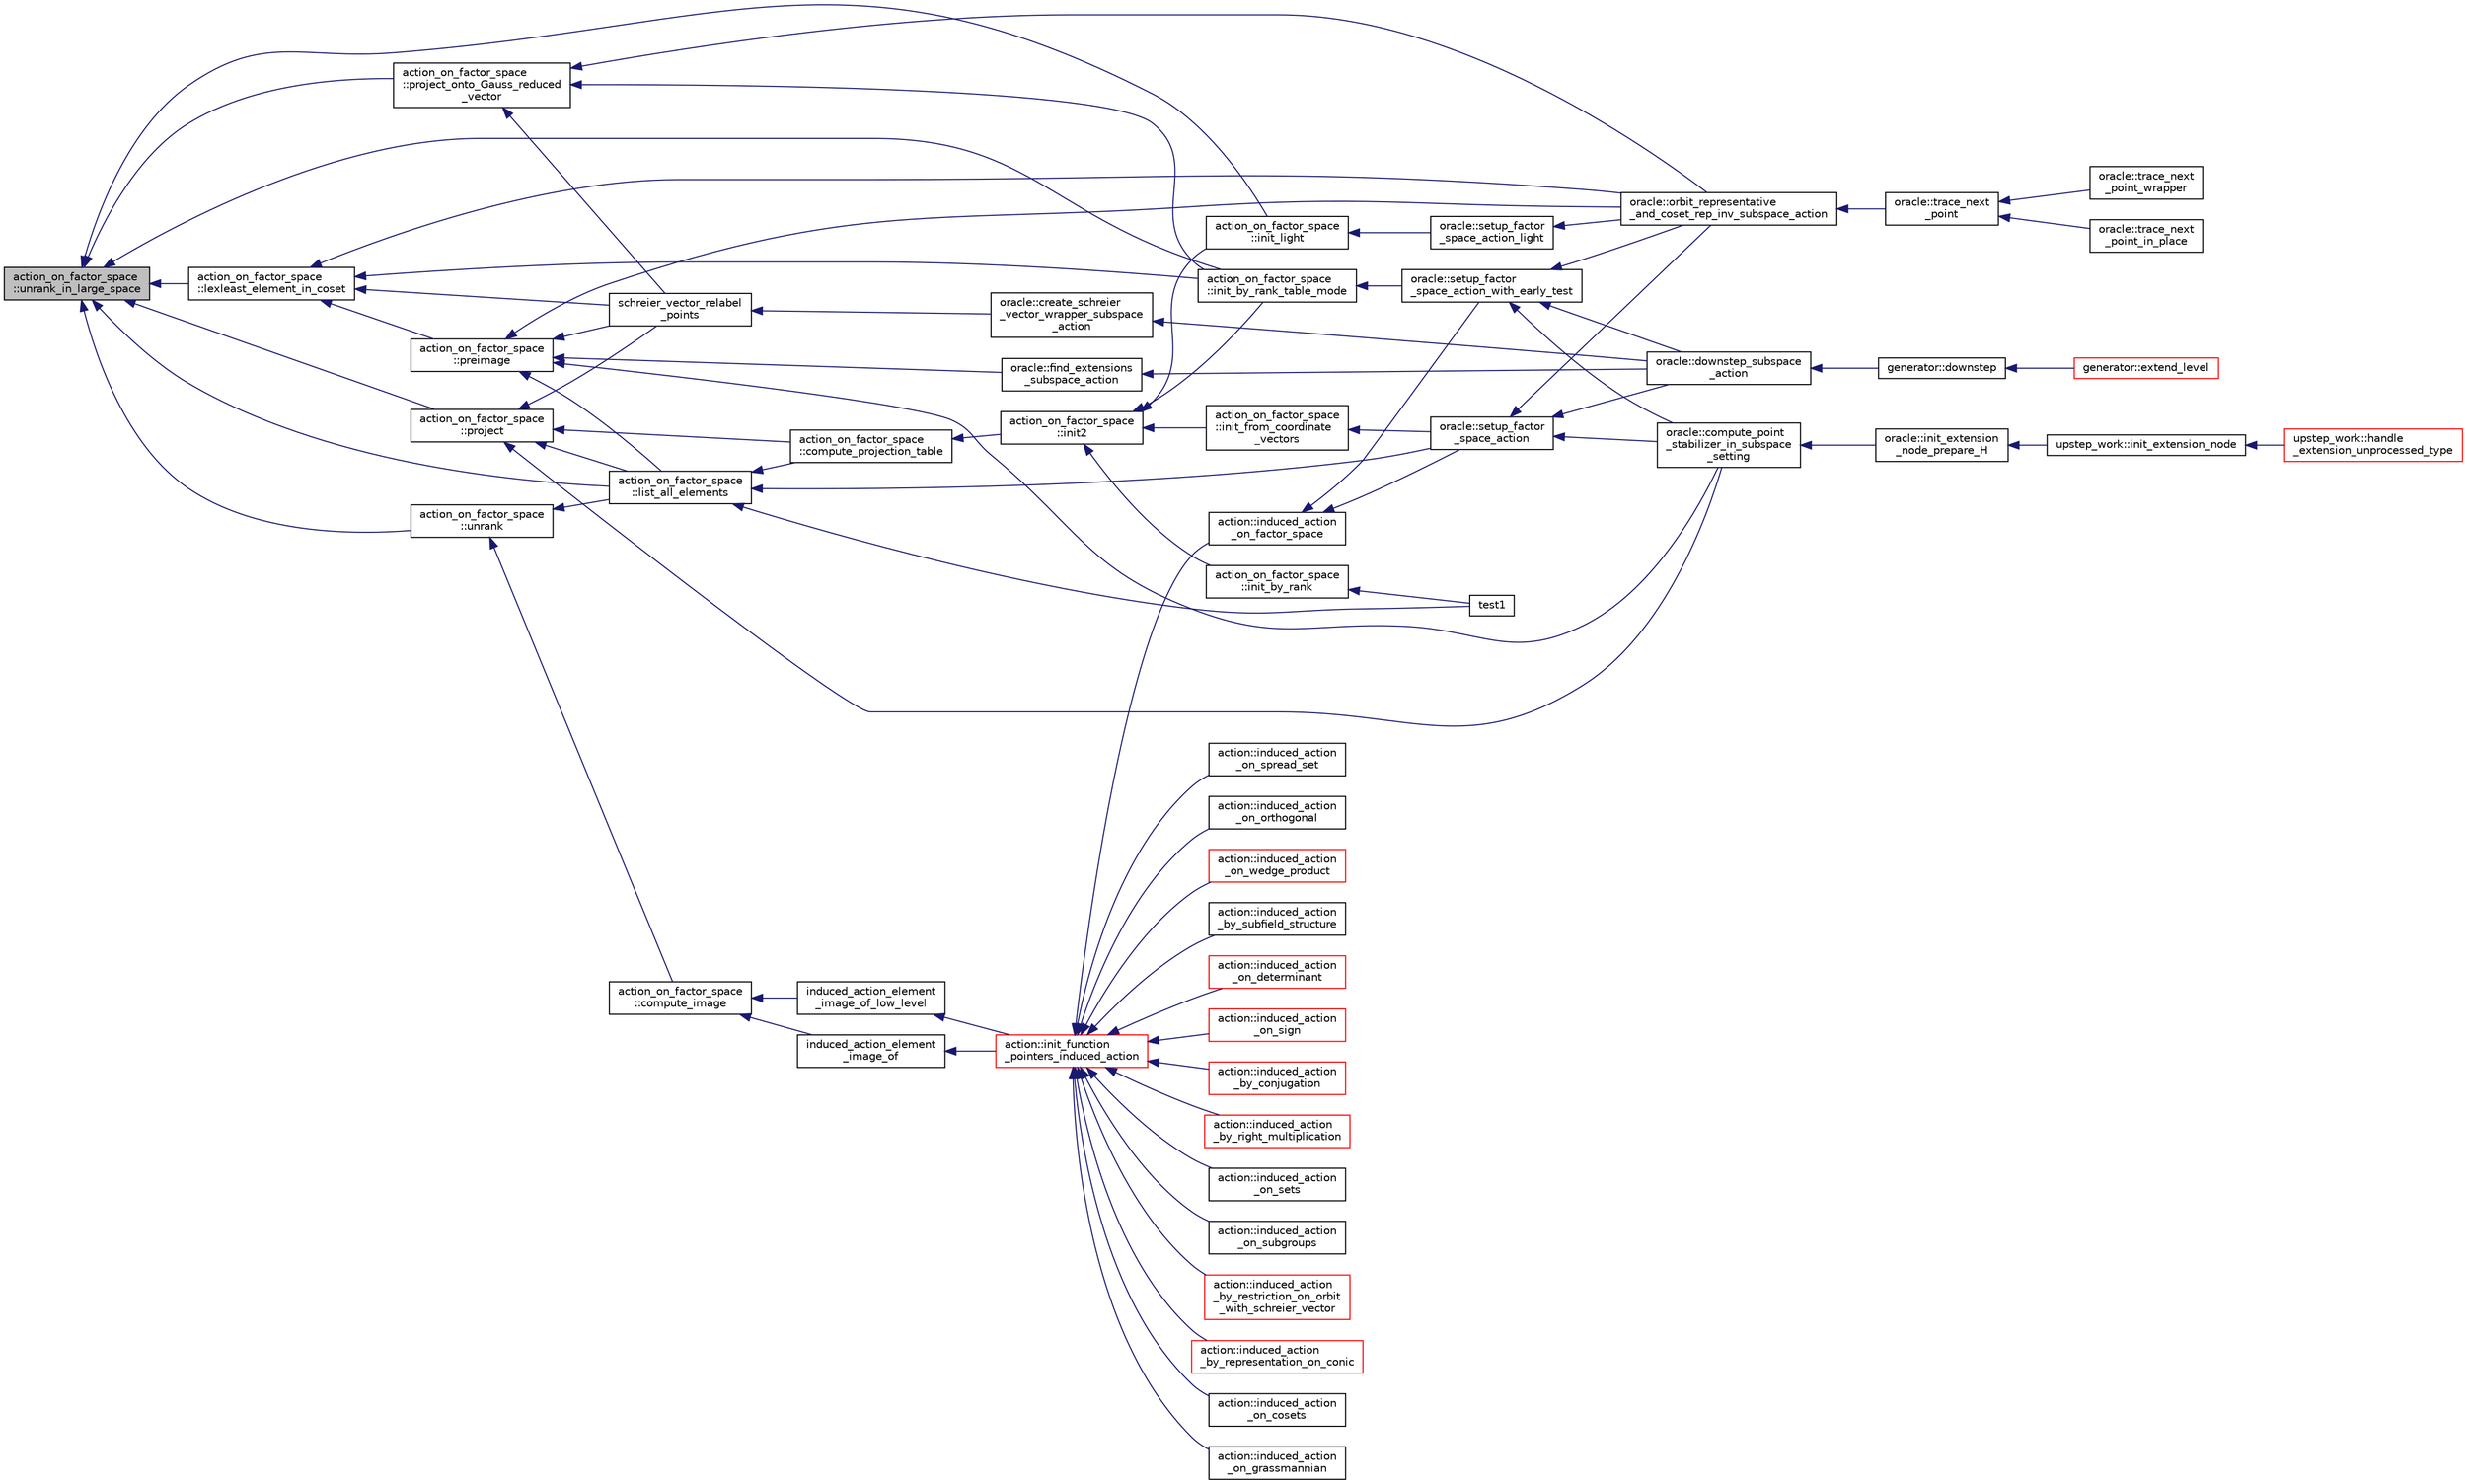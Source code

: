 digraph "action_on_factor_space::unrank_in_large_space"
{
  edge [fontname="Helvetica",fontsize="10",labelfontname="Helvetica",labelfontsize="10"];
  node [fontname="Helvetica",fontsize="10",shape=record];
  rankdir="LR";
  Node2533 [label="action_on_factor_space\l::unrank_in_large_space",height=0.2,width=0.4,color="black", fillcolor="grey75", style="filled", fontcolor="black"];
  Node2533 -> Node2534 [dir="back",color="midnightblue",fontsize="10",style="solid",fontname="Helvetica"];
  Node2534 [label="action_on_factor_space\l::init_light",height=0.2,width=0.4,color="black", fillcolor="white", style="filled",URL="$d5/d25/classaction__on__factor__space.html#a3094fd6f1ed3d0428e5db510669e2d8a"];
  Node2534 -> Node2535 [dir="back",color="midnightblue",fontsize="10",style="solid",fontname="Helvetica"];
  Node2535 [label="oracle::setup_factor\l_space_action_light",height=0.2,width=0.4,color="black", fillcolor="white", style="filled",URL="$d7/da7/classoracle.html#aaa6ca8694ae3452bc3ca812cbcc80fc7"];
  Node2535 -> Node2536 [dir="back",color="midnightblue",fontsize="10",style="solid",fontname="Helvetica"];
  Node2536 [label="oracle::orbit_representative\l_and_coset_rep_inv_subspace_action",height=0.2,width=0.4,color="black", fillcolor="white", style="filled",URL="$d7/da7/classoracle.html#a5a4d27cde89e99450305410536b51915"];
  Node2536 -> Node2537 [dir="back",color="midnightblue",fontsize="10",style="solid",fontname="Helvetica"];
  Node2537 [label="oracle::trace_next\l_point",height=0.2,width=0.4,color="black", fillcolor="white", style="filled",URL="$d7/da7/classoracle.html#ae86c3f9d4b95b5a6e88ee0959942ecde"];
  Node2537 -> Node2538 [dir="back",color="midnightblue",fontsize="10",style="solid",fontname="Helvetica"];
  Node2538 [label="oracle::trace_next\l_point_wrapper",height=0.2,width=0.4,color="black", fillcolor="white", style="filled",URL="$d7/da7/classoracle.html#a33e1e9e4dde6fbecd7ae858576a7132f"];
  Node2537 -> Node2539 [dir="back",color="midnightblue",fontsize="10",style="solid",fontname="Helvetica"];
  Node2539 [label="oracle::trace_next\l_point_in_place",height=0.2,width=0.4,color="black", fillcolor="white", style="filled",URL="$d7/da7/classoracle.html#a4dbea33418d5c0f550a960a5c83194a5"];
  Node2533 -> Node2540 [dir="back",color="midnightblue",fontsize="10",style="solid",fontname="Helvetica"];
  Node2540 [label="action_on_factor_space\l::init_by_rank_table_mode",height=0.2,width=0.4,color="black", fillcolor="white", style="filled",URL="$d5/d25/classaction__on__factor__space.html#a646e085b55e8160d943415c0238b5906"];
  Node2540 -> Node2541 [dir="back",color="midnightblue",fontsize="10",style="solid",fontname="Helvetica"];
  Node2541 [label="oracle::setup_factor\l_space_action_with_early_test",height=0.2,width=0.4,color="black", fillcolor="white", style="filled",URL="$d7/da7/classoracle.html#a7c26a85886666829e9727df91d2f01ad"];
  Node2541 -> Node2542 [dir="back",color="midnightblue",fontsize="10",style="solid",fontname="Helvetica"];
  Node2542 [label="oracle::compute_point\l_stabilizer_in_subspace\l_setting",height=0.2,width=0.4,color="black", fillcolor="white", style="filled",URL="$d7/da7/classoracle.html#ac88b56b30c84a4b5cd9b75869d468025"];
  Node2542 -> Node2543 [dir="back",color="midnightblue",fontsize="10",style="solid",fontname="Helvetica"];
  Node2543 [label="oracle::init_extension\l_node_prepare_H",height=0.2,width=0.4,color="black", fillcolor="white", style="filled",URL="$d7/da7/classoracle.html#a6a121e9674bbd011685430a95dbc1b77"];
  Node2543 -> Node2544 [dir="back",color="midnightblue",fontsize="10",style="solid",fontname="Helvetica"];
  Node2544 [label="upstep_work::init_extension_node",height=0.2,width=0.4,color="black", fillcolor="white", style="filled",URL="$d2/dd6/classupstep__work.html#ad74931a4c6dc97102d405a755433297d"];
  Node2544 -> Node2545 [dir="back",color="midnightblue",fontsize="10",style="solid",fontname="Helvetica"];
  Node2545 [label="upstep_work::handle\l_extension_unprocessed_type",height=0.2,width=0.4,color="red", fillcolor="white", style="filled",URL="$d2/dd6/classupstep__work.html#a4687dfab87eb7d0646cb79008dd3d32d"];
  Node2541 -> Node2617 [dir="back",color="midnightblue",fontsize="10",style="solid",fontname="Helvetica"];
  Node2617 [label="oracle::downstep_subspace\l_action",height=0.2,width=0.4,color="black", fillcolor="white", style="filled",URL="$d7/da7/classoracle.html#a26f568b84b1ca2c24f619278ac88c407"];
  Node2617 -> Node2618 [dir="back",color="midnightblue",fontsize="10",style="solid",fontname="Helvetica"];
  Node2618 [label="generator::downstep",height=0.2,width=0.4,color="black", fillcolor="white", style="filled",URL="$d7/d73/classgenerator.html#ad90bc284af0b5f5beae960a0bd7a5b43"];
  Node2618 -> Node2549 [dir="back",color="midnightblue",fontsize="10",style="solid",fontname="Helvetica"];
  Node2549 [label="generator::extend_level",height=0.2,width=0.4,color="red", fillcolor="white", style="filled",URL="$d7/d73/classgenerator.html#a91b84d80ccec0cd2136bc221c30e0f8e"];
  Node2541 -> Node2536 [dir="back",color="midnightblue",fontsize="10",style="solid",fontname="Helvetica"];
  Node2533 -> Node2619 [dir="back",color="midnightblue",fontsize="10",style="solid",fontname="Helvetica"];
  Node2619 [label="action_on_factor_space\l::list_all_elements",height=0.2,width=0.4,color="black", fillcolor="white", style="filled",URL="$d5/d25/classaction__on__factor__space.html#a9ed3bf2d32594600a1e6f39837236202"];
  Node2619 -> Node2620 [dir="back",color="midnightblue",fontsize="10",style="solid",fontname="Helvetica"];
  Node2620 [label="test1",height=0.2,width=0.4,color="black", fillcolor="white", style="filled",URL="$d9/db0/factor__space_8_c.html#ae2a201e46836d85cb2c5579a837b641a"];
  Node2619 -> Node2621 [dir="back",color="midnightblue",fontsize="10",style="solid",fontname="Helvetica"];
  Node2621 [label="action_on_factor_space\l::compute_projection_table",height=0.2,width=0.4,color="black", fillcolor="white", style="filled",URL="$d5/d25/classaction__on__factor__space.html#a7e4989900931e8841ef2b98da8f908eb"];
  Node2621 -> Node2622 [dir="back",color="midnightblue",fontsize="10",style="solid",fontname="Helvetica"];
  Node2622 [label="action_on_factor_space\l::init2",height=0.2,width=0.4,color="black", fillcolor="white", style="filled",URL="$d5/d25/classaction__on__factor__space.html#a19f5ed00bc68f67dd5bd331ff958df16"];
  Node2622 -> Node2534 [dir="back",color="midnightblue",fontsize="10",style="solid",fontname="Helvetica"];
  Node2622 -> Node2540 [dir="back",color="midnightblue",fontsize="10",style="solid",fontname="Helvetica"];
  Node2622 -> Node2623 [dir="back",color="midnightblue",fontsize="10",style="solid",fontname="Helvetica"];
  Node2623 [label="action_on_factor_space\l::init_by_rank",height=0.2,width=0.4,color="black", fillcolor="white", style="filled",URL="$d5/d25/classaction__on__factor__space.html#a5ef5176e6858a3fbc4336a242ba9b1b4"];
  Node2623 -> Node2620 [dir="back",color="midnightblue",fontsize="10",style="solid",fontname="Helvetica"];
  Node2622 -> Node2624 [dir="back",color="midnightblue",fontsize="10",style="solid",fontname="Helvetica"];
  Node2624 [label="action_on_factor_space\l::init_from_coordinate\l_vectors",height=0.2,width=0.4,color="black", fillcolor="white", style="filled",URL="$d5/d25/classaction__on__factor__space.html#a6350f7cf938babd5be3847ac7c8eaac8"];
  Node2624 -> Node2625 [dir="back",color="midnightblue",fontsize="10",style="solid",fontname="Helvetica"];
  Node2625 [label="oracle::setup_factor\l_space_action",height=0.2,width=0.4,color="black", fillcolor="white", style="filled",URL="$d7/da7/classoracle.html#a181e076f112ba1f32f5fb4e8abebdb18"];
  Node2625 -> Node2542 [dir="back",color="midnightblue",fontsize="10",style="solid",fontname="Helvetica"];
  Node2625 -> Node2617 [dir="back",color="midnightblue",fontsize="10",style="solid",fontname="Helvetica"];
  Node2625 -> Node2536 [dir="back",color="midnightblue",fontsize="10",style="solid",fontname="Helvetica"];
  Node2619 -> Node2625 [dir="back",color="midnightblue",fontsize="10",style="solid",fontname="Helvetica"];
  Node2533 -> Node2626 [dir="back",color="midnightblue",fontsize="10",style="solid",fontname="Helvetica"];
  Node2626 [label="action_on_factor_space\l::lexleast_element_in_coset",height=0.2,width=0.4,color="black", fillcolor="white", style="filled",URL="$d5/d25/classaction__on__factor__space.html#a33e754f3a9ccf760c12a3d3f40d66140"];
  Node2626 -> Node2540 [dir="back",color="midnightblue",fontsize="10",style="solid",fontname="Helvetica"];
  Node2626 -> Node2627 [dir="back",color="midnightblue",fontsize="10",style="solid",fontname="Helvetica"];
  Node2627 [label="action_on_factor_space\l::preimage",height=0.2,width=0.4,color="black", fillcolor="white", style="filled",URL="$d5/d25/classaction__on__factor__space.html#aecf47f35bdb5f4abaf9071d927032761"];
  Node2627 -> Node2619 [dir="back",color="midnightblue",fontsize="10",style="solid",fontname="Helvetica"];
  Node2627 -> Node2542 [dir="back",color="midnightblue",fontsize="10",style="solid",fontname="Helvetica"];
  Node2627 -> Node2628 [dir="back",color="midnightblue",fontsize="10",style="solid",fontname="Helvetica"];
  Node2628 [label="oracle::find_extensions\l_subspace_action",height=0.2,width=0.4,color="black", fillcolor="white", style="filled",URL="$d7/da7/classoracle.html#a7fde1637fd91cd998a4857c135a6c512"];
  Node2628 -> Node2617 [dir="back",color="midnightblue",fontsize="10",style="solid",fontname="Helvetica"];
  Node2627 -> Node2629 [dir="back",color="midnightblue",fontsize="10",style="solid",fontname="Helvetica"];
  Node2629 [label="schreier_vector_relabel\l_points",height=0.2,width=0.4,color="black", fillcolor="white", style="filled",URL="$df/dc9/snakes__and__ladders_8h.html#ae98947edc50a9e66619bd56a3b1bc9ec"];
  Node2629 -> Node2630 [dir="back",color="midnightblue",fontsize="10",style="solid",fontname="Helvetica"];
  Node2630 [label="oracle::create_schreier\l_vector_wrapper_subspace\l_action",height=0.2,width=0.4,color="black", fillcolor="white", style="filled",URL="$d7/da7/classoracle.html#a250fe1c81f6109c01b0b030ccba537b3"];
  Node2630 -> Node2617 [dir="back",color="midnightblue",fontsize="10",style="solid",fontname="Helvetica"];
  Node2627 -> Node2536 [dir="back",color="midnightblue",fontsize="10",style="solid",fontname="Helvetica"];
  Node2626 -> Node2629 [dir="back",color="midnightblue",fontsize="10",style="solid",fontname="Helvetica"];
  Node2626 -> Node2536 [dir="back",color="midnightblue",fontsize="10",style="solid",fontname="Helvetica"];
  Node2533 -> Node2631 [dir="back",color="midnightblue",fontsize="10",style="solid",fontname="Helvetica"];
  Node2631 [label="action_on_factor_space\l::project_onto_Gauss_reduced\l_vector",height=0.2,width=0.4,color="black", fillcolor="white", style="filled",URL="$d5/d25/classaction__on__factor__space.html#a5fb75ffaf4e5143735b9ff8938589691"];
  Node2631 -> Node2540 [dir="back",color="midnightblue",fontsize="10",style="solid",fontname="Helvetica"];
  Node2631 -> Node2629 [dir="back",color="midnightblue",fontsize="10",style="solid",fontname="Helvetica"];
  Node2631 -> Node2536 [dir="back",color="midnightblue",fontsize="10",style="solid",fontname="Helvetica"];
  Node2533 -> Node2632 [dir="back",color="midnightblue",fontsize="10",style="solid",fontname="Helvetica"];
  Node2632 [label="action_on_factor_space\l::project",height=0.2,width=0.4,color="black", fillcolor="white", style="filled",URL="$d5/d25/classaction__on__factor__space.html#a338dca4b52c11e2579944ddd4c53364c"];
  Node2632 -> Node2621 [dir="back",color="midnightblue",fontsize="10",style="solid",fontname="Helvetica"];
  Node2632 -> Node2619 [dir="back",color="midnightblue",fontsize="10",style="solid",fontname="Helvetica"];
  Node2632 -> Node2542 [dir="back",color="midnightblue",fontsize="10",style="solid",fontname="Helvetica"];
  Node2632 -> Node2629 [dir="back",color="midnightblue",fontsize="10",style="solid",fontname="Helvetica"];
  Node2533 -> Node2633 [dir="back",color="midnightblue",fontsize="10",style="solid",fontname="Helvetica"];
  Node2633 [label="action_on_factor_space\l::unrank",height=0.2,width=0.4,color="black", fillcolor="white", style="filled",URL="$d5/d25/classaction__on__factor__space.html#a5abf9bcee965fbeb551fcb71970833f9"];
  Node2633 -> Node2619 [dir="back",color="midnightblue",fontsize="10",style="solid",fontname="Helvetica"];
  Node2633 -> Node2634 [dir="back",color="midnightblue",fontsize="10",style="solid",fontname="Helvetica"];
  Node2634 [label="action_on_factor_space\l::compute_image",height=0.2,width=0.4,color="black", fillcolor="white", style="filled",URL="$d5/d25/classaction__on__factor__space.html#a217d66e7c82945006dbe143ad9c681b2"];
  Node2634 -> Node2635 [dir="back",color="midnightblue",fontsize="10",style="solid",fontname="Helvetica"];
  Node2635 [label="induced_action_element\l_image_of",height=0.2,width=0.4,color="black", fillcolor="white", style="filled",URL="$d3/d27/interface_8_c.html#a821850d6c3988dd122de0489cd36f0f0"];
  Node2635 -> Node2636 [dir="back",color="midnightblue",fontsize="10",style="solid",fontname="Helvetica"];
  Node2636 [label="action::init_function\l_pointers_induced_action",height=0.2,width=0.4,color="red", fillcolor="white", style="filled",URL="$d2/d86/classaction.html#a3b9287d084b24f7a3b9532a7589c58de"];
  Node2636 -> Node2637 [dir="back",color="midnightblue",fontsize="10",style="solid",fontname="Helvetica"];
  Node2637 [label="action::induced_action\l_by_representation_on_conic",height=0.2,width=0.4,color="red", fillcolor="white", style="filled",URL="$d2/d86/classaction.html#a228538e3f07bc186db8eb5da8b90f617"];
  Node2636 -> Node2643 [dir="back",color="midnightblue",fontsize="10",style="solid",fontname="Helvetica"];
  Node2643 [label="action::induced_action\l_on_cosets",height=0.2,width=0.4,color="black", fillcolor="white", style="filled",URL="$d2/d86/classaction.html#acbdff5ffed42af6a01f07dffb2787237"];
  Node2636 -> Node2644 [dir="back",color="midnightblue",fontsize="10",style="solid",fontname="Helvetica"];
  Node2644 [label="action::induced_action\l_on_factor_space",height=0.2,width=0.4,color="black", fillcolor="white", style="filled",URL="$d2/d86/classaction.html#af501ff2aa74fb6049bee5c01cd8b909b"];
  Node2644 -> Node2541 [dir="back",color="midnightblue",fontsize="10",style="solid",fontname="Helvetica"];
  Node2644 -> Node2625 [dir="back",color="midnightblue",fontsize="10",style="solid",fontname="Helvetica"];
  Node2636 -> Node2645 [dir="back",color="midnightblue",fontsize="10",style="solid",fontname="Helvetica"];
  Node2645 [label="action::induced_action\l_on_grassmannian",height=0.2,width=0.4,color="black", fillcolor="white", style="filled",URL="$d2/d86/classaction.html#a295b730ecc0b0bf30f714094fef956ea"];
  Node2636 -> Node2646 [dir="back",color="midnightblue",fontsize="10",style="solid",fontname="Helvetica"];
  Node2646 [label="action::induced_action\l_on_spread_set",height=0.2,width=0.4,color="black", fillcolor="white", style="filled",URL="$d2/d86/classaction.html#a7c5839c650592f083dc850d81ed05a5b"];
  Node2636 -> Node2647 [dir="back",color="midnightblue",fontsize="10",style="solid",fontname="Helvetica"];
  Node2647 [label="action::induced_action\l_on_orthogonal",height=0.2,width=0.4,color="black", fillcolor="white", style="filled",URL="$d2/d86/classaction.html#a4f191cee643a81d7f18a4d729084e945"];
  Node2636 -> Node2648 [dir="back",color="midnightblue",fontsize="10",style="solid",fontname="Helvetica"];
  Node2648 [label="action::induced_action\l_on_wedge_product",height=0.2,width=0.4,color="red", fillcolor="white", style="filled",URL="$d2/d86/classaction.html#af13a5da25b8e8597ab695edff222fb6a"];
  Node2636 -> Node2650 [dir="back",color="midnightblue",fontsize="10",style="solid",fontname="Helvetica"];
  Node2650 [label="action::induced_action\l_by_subfield_structure",height=0.2,width=0.4,color="black", fillcolor="white", style="filled",URL="$d2/d86/classaction.html#add42951bdab176ceed6cc4af05dfa948"];
  Node2636 -> Node2651 [dir="back",color="midnightblue",fontsize="10",style="solid",fontname="Helvetica"];
  Node2651 [label="action::induced_action\l_on_determinant",height=0.2,width=0.4,color="red", fillcolor="white", style="filled",URL="$d2/d86/classaction.html#aa6b9d3c2ded2cae185ee31f2200ad0b5"];
  Node2636 -> Node2654 [dir="back",color="midnightblue",fontsize="10",style="solid",fontname="Helvetica"];
  Node2654 [label="action::induced_action\l_on_sign",height=0.2,width=0.4,color="red", fillcolor="white", style="filled",URL="$d2/d86/classaction.html#ab17b07971b94eae7c5efa21b33f643f1"];
  Node2636 -> Node2656 [dir="back",color="midnightblue",fontsize="10",style="solid",fontname="Helvetica"];
  Node2656 [label="action::induced_action\l_by_conjugation",height=0.2,width=0.4,color="red", fillcolor="white", style="filled",URL="$d2/d86/classaction.html#a45fb7703c6acac791acdcde339d21cc2"];
  Node2636 -> Node2664 [dir="back",color="midnightblue",fontsize="10",style="solid",fontname="Helvetica"];
  Node2664 [label="action::induced_action\l_by_right_multiplication",height=0.2,width=0.4,color="red", fillcolor="white", style="filled",URL="$d2/d86/classaction.html#aafa2818d9d98046507e2754938be0c04"];
  Node2636 -> Node2667 [dir="back",color="midnightblue",fontsize="10",style="solid",fontname="Helvetica"];
  Node2667 [label="action::induced_action\l_on_sets",height=0.2,width=0.4,color="black", fillcolor="white", style="filled",URL="$d2/d86/classaction.html#a09639acee6b88644c103b17050cc32f1"];
  Node2636 -> Node2668 [dir="back",color="midnightblue",fontsize="10",style="solid",fontname="Helvetica"];
  Node2668 [label="action::induced_action\l_on_subgroups",height=0.2,width=0.4,color="black", fillcolor="white", style="filled",URL="$d2/d86/classaction.html#ad0de7ea45a2a73c1b8e0f52ee3ce4610"];
  Node2636 -> Node2669 [dir="back",color="midnightblue",fontsize="10",style="solid",fontname="Helvetica"];
  Node2669 [label="action::induced_action\l_by_restriction_on_orbit\l_with_schreier_vector",height=0.2,width=0.4,color="red", fillcolor="white", style="filled",URL="$d2/d86/classaction.html#ad3ddab72625d9bebe7ac8eaef488cf4c"];
  Node2634 -> Node2763 [dir="back",color="midnightblue",fontsize="10",style="solid",fontname="Helvetica"];
  Node2763 [label="induced_action_element\l_image_of_low_level",height=0.2,width=0.4,color="black", fillcolor="white", style="filled",URL="$d3/d27/interface_8_c.html#aa4bc5f68829829d9a41223c260c658c5"];
  Node2763 -> Node2636 [dir="back",color="midnightblue",fontsize="10",style="solid",fontname="Helvetica"];
}
